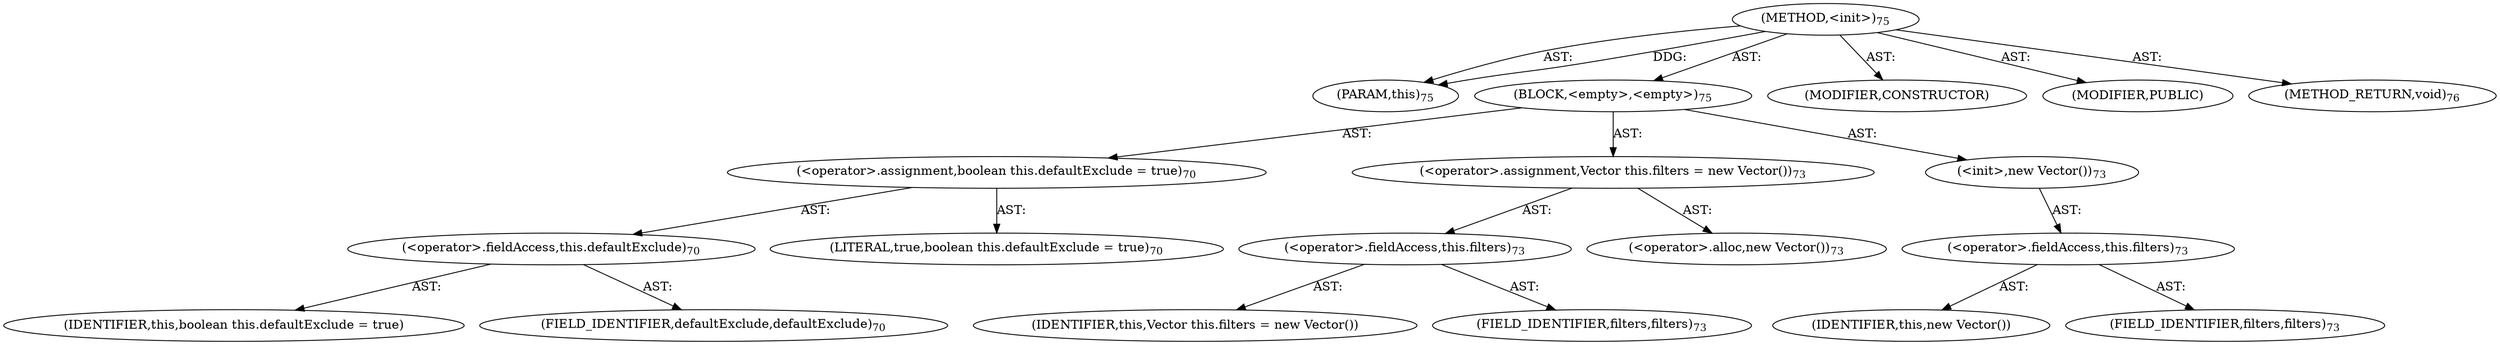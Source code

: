 digraph "&lt;init&gt;" {  
"111669149696" [label = <(METHOD,&lt;init&gt;)<SUB>75</SUB>> ]
"115964116992" [label = <(PARAM,this)<SUB>75</SUB>> ]
"25769803776" [label = <(BLOCK,&lt;empty&gt;,&lt;empty&gt;)<SUB>75</SUB>> ]
"30064771072" [label = <(&lt;operator&gt;.assignment,boolean this.defaultExclude = true)<SUB>70</SUB>> ]
"30064771073" [label = <(&lt;operator&gt;.fieldAccess,this.defaultExclude)<SUB>70</SUB>> ]
"68719476736" [label = <(IDENTIFIER,this,boolean this.defaultExclude = true)> ]
"55834574848" [label = <(FIELD_IDENTIFIER,defaultExclude,defaultExclude)<SUB>70</SUB>> ]
"90194313216" [label = <(LITERAL,true,boolean this.defaultExclude = true)<SUB>70</SUB>> ]
"30064771074" [label = <(&lt;operator&gt;.assignment,Vector this.filters = new Vector())<SUB>73</SUB>> ]
"30064771075" [label = <(&lt;operator&gt;.fieldAccess,this.filters)<SUB>73</SUB>> ]
"68719476737" [label = <(IDENTIFIER,this,Vector this.filters = new Vector())> ]
"55834574849" [label = <(FIELD_IDENTIFIER,filters,filters)<SUB>73</SUB>> ]
"30064771076" [label = <(&lt;operator&gt;.alloc,new Vector())<SUB>73</SUB>> ]
"30064771077" [label = <(&lt;init&gt;,new Vector())<SUB>73</SUB>> ]
"30064771078" [label = <(&lt;operator&gt;.fieldAccess,this.filters)<SUB>73</SUB>> ]
"68719476738" [label = <(IDENTIFIER,this,new Vector())> ]
"55834574850" [label = <(FIELD_IDENTIFIER,filters,filters)<SUB>73</SUB>> ]
"133143986180" [label = <(MODIFIER,CONSTRUCTOR)> ]
"133143986181" [label = <(MODIFIER,PUBLIC)> ]
"128849018880" [label = <(METHOD_RETURN,void)<SUB>76</SUB>> ]
  "111669149696" -> "115964116992"  [ label = "AST: "] 
  "111669149696" -> "25769803776"  [ label = "AST: "] 
  "111669149696" -> "133143986180"  [ label = "AST: "] 
  "111669149696" -> "133143986181"  [ label = "AST: "] 
  "111669149696" -> "128849018880"  [ label = "AST: "] 
  "25769803776" -> "30064771072"  [ label = "AST: "] 
  "25769803776" -> "30064771074"  [ label = "AST: "] 
  "25769803776" -> "30064771077"  [ label = "AST: "] 
  "30064771072" -> "30064771073"  [ label = "AST: "] 
  "30064771072" -> "90194313216"  [ label = "AST: "] 
  "30064771073" -> "68719476736"  [ label = "AST: "] 
  "30064771073" -> "55834574848"  [ label = "AST: "] 
  "30064771074" -> "30064771075"  [ label = "AST: "] 
  "30064771074" -> "30064771076"  [ label = "AST: "] 
  "30064771075" -> "68719476737"  [ label = "AST: "] 
  "30064771075" -> "55834574849"  [ label = "AST: "] 
  "30064771077" -> "30064771078"  [ label = "AST: "] 
  "30064771078" -> "68719476738"  [ label = "AST: "] 
  "30064771078" -> "55834574850"  [ label = "AST: "] 
  "111669149696" -> "115964116992"  [ label = "DDG: "] 
}
